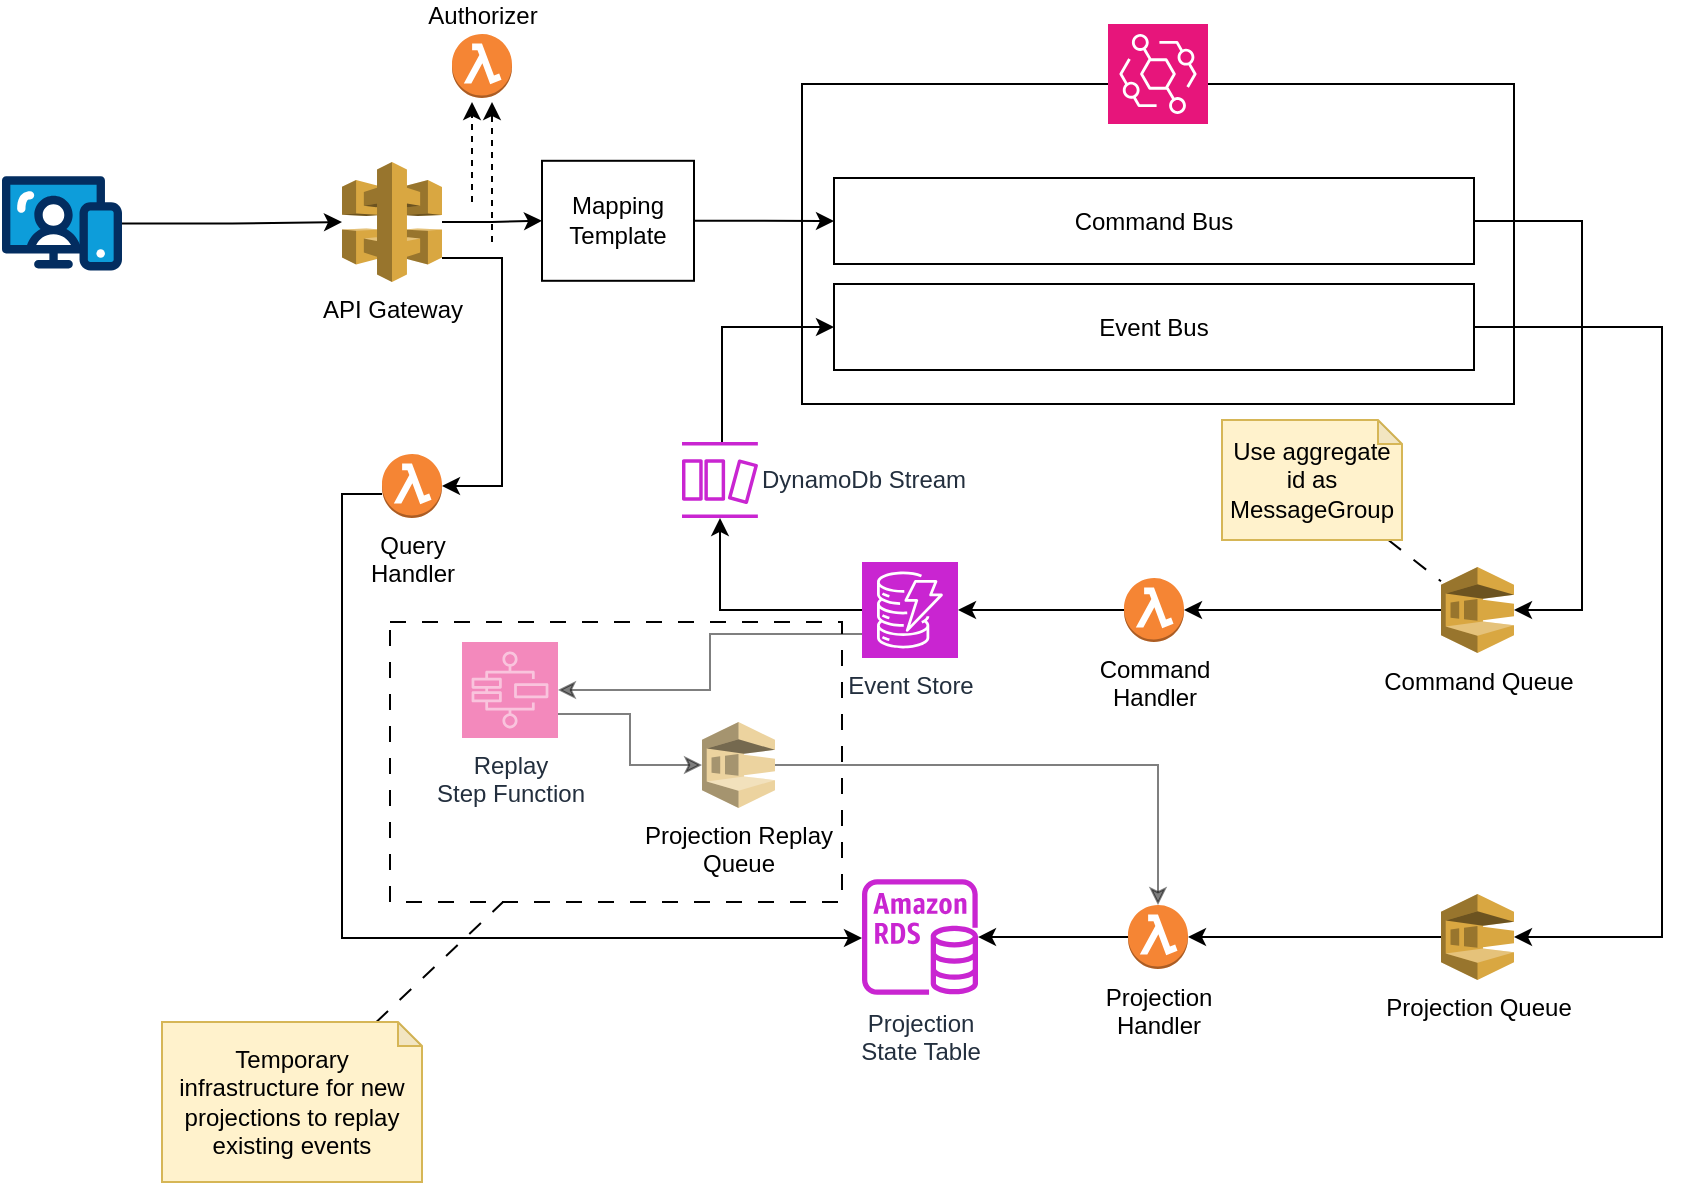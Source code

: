 <mxfile version="24.1.0" type="device">
  <diagram name="Page-1" id="IZArVk3bthfFl5n1hTx3">
    <mxGraphModel dx="1088" dy="637" grid="1" gridSize="10" guides="1" tooltips="1" connect="1" arrows="1" fold="1" page="1" pageScale="1" pageWidth="827" pageHeight="1169" math="0" shadow="0">
      <root>
        <mxCell id="0" />
        <mxCell id="1" parent="0" />
        <mxCell id="jeh4MoZEL8pX43xTBR2h-48" value="" style="rounded=0;whiteSpace=wrap;html=1;dashed=1;dashPattern=8 8;" vertex="1" parent="1">
          <mxGeometry x="224" y="340" width="226" height="140" as="geometry" />
        </mxCell>
        <mxCell id="jeh4MoZEL8pX43xTBR2h-18" style="edgeStyle=orthogonalEdgeStyle;rounded=0;orthogonalLoop=1;jettySize=auto;html=1;exitX=1;exitY=0.8;exitDx=0;exitDy=0;exitPerimeter=0;entryX=1;entryY=0.5;entryDx=0;entryDy=0;entryPerimeter=0;" edge="1" parent="1" source="jeh4MoZEL8pX43xTBR2h-1" target="jeh4MoZEL8pX43xTBR2h-16">
          <mxGeometry relative="1" as="geometry">
            <Array as="points">
              <mxPoint x="280" y="158" />
              <mxPoint x="280" y="272" />
            </Array>
          </mxGeometry>
        </mxCell>
        <mxCell id="jeh4MoZEL8pX43xTBR2h-1" value="API Gateway" style="outlineConnect=0;dashed=0;verticalLabelPosition=bottom;verticalAlign=top;align=center;html=1;shape=mxgraph.aws3.api_gateway;fillColor=#D9A741;gradientColor=none;" vertex="1" parent="1">
          <mxGeometry x="200" y="110" width="50" height="60" as="geometry" />
        </mxCell>
        <mxCell id="jeh4MoZEL8pX43xTBR2h-3" style="edgeStyle=orthogonalEdgeStyle;rounded=0;orthogonalLoop=1;jettySize=auto;html=1;" edge="1" parent="1" source="jeh4MoZEL8pX43xTBR2h-2" target="jeh4MoZEL8pX43xTBR2h-1">
          <mxGeometry relative="1" as="geometry" />
        </mxCell>
        <mxCell id="jeh4MoZEL8pX43xTBR2h-2" value="" style="verticalLabelPosition=bottom;aspect=fixed;html=1;shape=mxgraph.salesforce.web;" vertex="1" parent="1">
          <mxGeometry x="30" y="117" width="60" height="47.4" as="geometry" />
        </mxCell>
        <mxCell id="jeh4MoZEL8pX43xTBR2h-5" value="" style="rounded=0;whiteSpace=wrap;html=1;" vertex="1" parent="1">
          <mxGeometry x="430" y="71" width="356" height="160" as="geometry" />
        </mxCell>
        <mxCell id="jeh4MoZEL8pX43xTBR2h-4" value="" style="sketch=0;points=[[0,0,0],[0.25,0,0],[0.5,0,0],[0.75,0,0],[1,0,0],[0,1,0],[0.25,1,0],[0.5,1,0],[0.75,1,0],[1,1,0],[0,0.25,0],[0,0.5,0],[0,0.75,0],[1,0.25,0],[1,0.5,0],[1,0.75,0]];outlineConnect=0;fontColor=#232F3E;fillColor=#E7157B;strokeColor=#ffffff;dashed=0;verticalLabelPosition=bottom;verticalAlign=top;align=center;html=1;fontSize=12;fontStyle=0;aspect=fixed;shape=mxgraph.aws4.resourceIcon;resIcon=mxgraph.aws4.eventbridge;" vertex="1" parent="1">
          <mxGeometry x="583" y="41" width="50" height="50" as="geometry" />
        </mxCell>
        <mxCell id="jeh4MoZEL8pX43xTBR2h-25" style="edgeStyle=orthogonalEdgeStyle;rounded=0;orthogonalLoop=1;jettySize=auto;html=1;" edge="1" parent="1" source="jeh4MoZEL8pX43xTBR2h-8" target="jeh4MoZEL8pX43xTBR2h-23">
          <mxGeometry relative="1" as="geometry">
            <Array as="points">
              <mxPoint x="820" y="140" />
              <mxPoint x="820" y="334" />
            </Array>
          </mxGeometry>
        </mxCell>
        <mxCell id="jeh4MoZEL8pX43xTBR2h-8" value="Command Bus" style="rounded=0;whiteSpace=wrap;html=1;" vertex="1" parent="1">
          <mxGeometry x="446" y="118" width="320" height="43" as="geometry" />
        </mxCell>
        <mxCell id="jeh4MoZEL8pX43xTBR2h-9" value="Event Bus" style="rounded=0;whiteSpace=wrap;html=1;" vertex="1" parent="1">
          <mxGeometry x="446" y="171" width="320" height="43" as="geometry" />
        </mxCell>
        <mxCell id="jeh4MoZEL8pX43xTBR2h-10" style="edgeStyle=orthogonalEdgeStyle;rounded=0;orthogonalLoop=1;jettySize=auto;html=1;entryX=0;entryY=0.5;entryDx=0;entryDy=0;" edge="1" parent="1" source="jeh4MoZEL8pX43xTBR2h-1" target="jeh4MoZEL8pX43xTBR2h-11">
          <mxGeometry relative="1" as="geometry" />
        </mxCell>
        <mxCell id="jeh4MoZEL8pX43xTBR2h-12" style="edgeStyle=orthogonalEdgeStyle;rounded=0;orthogonalLoop=1;jettySize=auto;html=1;" edge="1" parent="1" source="jeh4MoZEL8pX43xTBR2h-11" target="jeh4MoZEL8pX43xTBR2h-8">
          <mxGeometry relative="1" as="geometry" />
        </mxCell>
        <mxCell id="jeh4MoZEL8pX43xTBR2h-11" value="Mapping Template" style="rounded=0;whiteSpace=wrap;html=1;" vertex="1" parent="1">
          <mxGeometry x="300" y="109.4" width="76" height="60" as="geometry" />
        </mxCell>
        <mxCell id="jeh4MoZEL8pX43xTBR2h-13" value="Authorizer" style="outlineConnect=0;dashed=0;verticalLabelPosition=top;verticalAlign=bottom;align=center;html=1;shape=mxgraph.aws3.lambda_function;fillColor=#F58534;gradientColor=none;labelPosition=center;" vertex="1" parent="1">
          <mxGeometry x="255" y="46" width="30" height="32" as="geometry" />
        </mxCell>
        <mxCell id="jeh4MoZEL8pX43xTBR2h-15" value="" style="endArrow=classic;html=1;rounded=0;dashed=1;" edge="1" parent="1">
          <mxGeometry width="50" height="50" relative="1" as="geometry">
            <mxPoint x="265" y="130" as="sourcePoint" />
            <mxPoint x="265" y="80" as="targetPoint" />
          </mxGeometry>
        </mxCell>
        <mxCell id="jeh4MoZEL8pX43xTBR2h-38" style="edgeStyle=orthogonalEdgeStyle;rounded=0;orthogonalLoop=1;jettySize=auto;html=1;" edge="1" parent="1" source="jeh4MoZEL8pX43xTBR2h-16" target="jeh4MoZEL8pX43xTBR2h-36">
          <mxGeometry relative="1" as="geometry">
            <Array as="points">
              <mxPoint x="200" y="276" />
              <mxPoint x="200" y="498" />
            </Array>
          </mxGeometry>
        </mxCell>
        <mxCell id="jeh4MoZEL8pX43xTBR2h-16" value="Query&lt;div&gt;Handler&lt;/div&gt;" style="outlineConnect=0;dashed=0;verticalLabelPosition=bottom;verticalAlign=top;align=center;html=1;shape=mxgraph.aws3.lambda_function;fillColor=#F58534;gradientColor=none;labelPosition=center;" vertex="1" parent="1">
          <mxGeometry x="220" y="256" width="30" height="32" as="geometry" />
        </mxCell>
        <mxCell id="jeh4MoZEL8pX43xTBR2h-29" style="edgeStyle=orthogonalEdgeStyle;rounded=0;orthogonalLoop=1;jettySize=auto;html=1;" edge="1" parent="1" source="jeh4MoZEL8pX43xTBR2h-19" target="jeh4MoZEL8pX43xTBR2h-28">
          <mxGeometry relative="1" as="geometry" />
        </mxCell>
        <mxCell id="jeh4MoZEL8pX43xTBR2h-19" value="Event Store" style="sketch=0;points=[[0,0,0],[0.25,0,0],[0.5,0,0],[0.75,0,0],[1,0,0],[0,1,0],[0.25,1,0],[0.5,1,0],[0.75,1,0],[1,1,0],[0,0.25,0],[0,0.5,0],[0,0.75,0],[1,0.25,0],[1,0.5,0],[1,0.75,0]];outlineConnect=0;fontColor=#232F3E;fillColor=#C925D1;strokeColor=#ffffff;dashed=0;verticalLabelPosition=bottom;verticalAlign=top;align=center;html=1;fontSize=12;fontStyle=0;aspect=fixed;shape=mxgraph.aws4.resourceIcon;resIcon=mxgraph.aws4.dynamodb;" vertex="1" parent="1">
          <mxGeometry x="460" y="310" width="48" height="48" as="geometry" />
        </mxCell>
        <mxCell id="jeh4MoZEL8pX43xTBR2h-21" style="edgeStyle=orthogonalEdgeStyle;rounded=0;orthogonalLoop=1;jettySize=auto;html=1;" edge="1" parent="1" source="jeh4MoZEL8pX43xTBR2h-20" target="jeh4MoZEL8pX43xTBR2h-19">
          <mxGeometry relative="1" as="geometry" />
        </mxCell>
        <mxCell id="jeh4MoZEL8pX43xTBR2h-20" value="Command&lt;div&gt;Handler&lt;/div&gt;" style="outlineConnect=0;dashed=0;verticalLabelPosition=bottom;verticalAlign=top;align=center;html=1;shape=mxgraph.aws3.lambda_function;fillColor=#F58534;gradientColor=none;labelPosition=center;" vertex="1" parent="1">
          <mxGeometry x="591" y="318" width="30" height="32" as="geometry" />
        </mxCell>
        <mxCell id="jeh4MoZEL8pX43xTBR2h-23" value="Command Queue" style="outlineConnect=0;dashed=0;verticalLabelPosition=bottom;verticalAlign=top;align=center;html=1;shape=mxgraph.aws3.sqs;fillColor=#D9A741;gradientColor=none;" vertex="1" parent="1">
          <mxGeometry x="749.5" y="312.5" width="36.5" height="43" as="geometry" />
        </mxCell>
        <mxCell id="jeh4MoZEL8pX43xTBR2h-24" style="edgeStyle=orthogonalEdgeStyle;rounded=0;orthogonalLoop=1;jettySize=auto;html=1;entryX=1;entryY=0.5;entryDx=0;entryDy=0;entryPerimeter=0;" edge="1" parent="1" source="jeh4MoZEL8pX43xTBR2h-23" target="jeh4MoZEL8pX43xTBR2h-20">
          <mxGeometry relative="1" as="geometry" />
        </mxCell>
        <mxCell id="jeh4MoZEL8pX43xTBR2h-27" style="rounded=0;orthogonalLoop=1;jettySize=auto;html=1;dashed=1;dashPattern=8 8;endArrow=none;endFill=0;" edge="1" parent="1" source="jeh4MoZEL8pX43xTBR2h-26" target="jeh4MoZEL8pX43xTBR2h-23">
          <mxGeometry relative="1" as="geometry" />
        </mxCell>
        <mxCell id="jeh4MoZEL8pX43xTBR2h-26" value="Use aggregate id as MessageGroup" style="shape=note;whiteSpace=wrap;html=1;backgroundOutline=1;darkOpacity=0.05;size=12;fillColor=#fff2cc;strokeColor=#d6b656;" vertex="1" parent="1">
          <mxGeometry x="640" y="239" width="90" height="60" as="geometry" />
        </mxCell>
        <mxCell id="jeh4MoZEL8pX43xTBR2h-30" style="edgeStyle=orthogonalEdgeStyle;rounded=0;orthogonalLoop=1;jettySize=auto;html=1;entryX=0;entryY=0.5;entryDx=0;entryDy=0;" edge="1" parent="1" source="jeh4MoZEL8pX43xTBR2h-28" target="jeh4MoZEL8pX43xTBR2h-9">
          <mxGeometry relative="1" as="geometry">
            <Array as="points">
              <mxPoint x="390" y="193" />
            </Array>
          </mxGeometry>
        </mxCell>
        <mxCell id="jeh4MoZEL8pX43xTBR2h-28" value="DynamoDb Stream" style="sketch=0;outlineConnect=0;fontColor=#232F3E;gradientColor=none;fillColor=#C925D1;strokeColor=none;dashed=0;verticalLabelPosition=middle;verticalAlign=middle;align=left;html=1;fontSize=12;fontStyle=0;aspect=fixed;pointerEvents=1;shape=mxgraph.aws4.dynamodb_stream;labelPosition=right;" vertex="1" parent="1">
          <mxGeometry x="370" y="250" width="38" height="38" as="geometry" />
        </mxCell>
        <mxCell id="jeh4MoZEL8pX43xTBR2h-31" value="Projection Queue" style="outlineConnect=0;dashed=0;verticalLabelPosition=bottom;verticalAlign=top;align=center;html=1;shape=mxgraph.aws3.sqs;fillColor=#D9A741;gradientColor=none;" vertex="1" parent="1">
          <mxGeometry x="749.5" y="476" width="36.5" height="43" as="geometry" />
        </mxCell>
        <mxCell id="jeh4MoZEL8pX43xTBR2h-32" style="edgeStyle=orthogonalEdgeStyle;rounded=0;orthogonalLoop=1;jettySize=auto;html=1;entryX=1;entryY=0.5;entryDx=0;entryDy=0;entryPerimeter=0;" edge="1" parent="1" source="jeh4MoZEL8pX43xTBR2h-9" target="jeh4MoZEL8pX43xTBR2h-31">
          <mxGeometry relative="1" as="geometry">
            <Array as="points">
              <mxPoint x="860" y="193" />
              <mxPoint x="860" y="498" />
            </Array>
          </mxGeometry>
        </mxCell>
        <mxCell id="jeh4MoZEL8pX43xTBR2h-37" style="edgeStyle=orthogonalEdgeStyle;rounded=0;orthogonalLoop=1;jettySize=auto;html=1;" edge="1" parent="1" source="jeh4MoZEL8pX43xTBR2h-33" target="jeh4MoZEL8pX43xTBR2h-36">
          <mxGeometry relative="1" as="geometry" />
        </mxCell>
        <mxCell id="jeh4MoZEL8pX43xTBR2h-33" value="Projection&lt;div&gt;Handler&lt;/div&gt;" style="outlineConnect=0;dashed=0;verticalLabelPosition=bottom;verticalAlign=top;align=center;html=1;shape=mxgraph.aws3.lambda_function;fillColor=#F58534;gradientColor=none;labelPosition=center;" vertex="1" parent="1">
          <mxGeometry x="593" y="481.5" width="30" height="32" as="geometry" />
        </mxCell>
        <mxCell id="jeh4MoZEL8pX43xTBR2h-34" style="edgeStyle=orthogonalEdgeStyle;rounded=0;orthogonalLoop=1;jettySize=auto;html=1;entryX=1;entryY=0.5;entryDx=0;entryDy=0;entryPerimeter=0;" edge="1" parent="1" source="jeh4MoZEL8pX43xTBR2h-31" target="jeh4MoZEL8pX43xTBR2h-33">
          <mxGeometry relative="1" as="geometry" />
        </mxCell>
        <mxCell id="jeh4MoZEL8pX43xTBR2h-36" value="Projection&lt;div&gt;State Table&lt;/div&gt;" style="sketch=0;outlineConnect=0;fontColor=#232F3E;gradientColor=none;fillColor=#C925D1;strokeColor=none;dashed=0;verticalLabelPosition=bottom;verticalAlign=top;align=center;html=1;fontSize=12;fontStyle=0;aspect=fixed;pointerEvents=1;shape=mxgraph.aws4.rds_instance;" vertex="1" parent="1">
          <mxGeometry x="460" y="468.5" width="58" height="58" as="geometry" />
        </mxCell>
        <mxCell id="jeh4MoZEL8pX43xTBR2h-40" style="edgeStyle=orthogonalEdgeStyle;rounded=0;orthogonalLoop=1;jettySize=auto;html=1;opacity=50;" edge="1" parent="1" source="jeh4MoZEL8pX43xTBR2h-39" target="jeh4MoZEL8pX43xTBR2h-33">
          <mxGeometry relative="1" as="geometry" />
        </mxCell>
        <mxCell id="jeh4MoZEL8pX43xTBR2h-39" value="Projection Replay&lt;div&gt;Queue&lt;/div&gt;" style="outlineConnect=0;dashed=0;verticalLabelPosition=bottom;verticalAlign=top;align=center;html=1;shape=mxgraph.aws3.sqs;fillColor=#D9A741;gradientColor=none;opacity=50;" vertex="1" parent="1">
          <mxGeometry x="380" y="390" width="36.5" height="43" as="geometry" />
        </mxCell>
        <mxCell id="jeh4MoZEL8pX43xTBR2h-43" style="edgeStyle=orthogonalEdgeStyle;rounded=0;orthogonalLoop=1;jettySize=auto;html=1;exitX=1;exitY=0.75;exitDx=0;exitDy=0;exitPerimeter=0;opacity=50;" edge="1" parent="1" source="jeh4MoZEL8pX43xTBR2h-41" target="jeh4MoZEL8pX43xTBR2h-39">
          <mxGeometry relative="1" as="geometry" />
        </mxCell>
        <mxCell id="jeh4MoZEL8pX43xTBR2h-41" value="Replay&lt;div&gt;Step Function&lt;/div&gt;" style="sketch=0;points=[[0,0,0],[0.25,0,0],[0.5,0,0],[0.75,0,0],[1,0,0],[0,1,0],[0.25,1,0],[0.5,1,0],[0.75,1,0],[1,1,0],[0,0.25,0],[0,0.5,0],[0,0.75,0],[1,0.25,0],[1,0.5,0],[1,0.75,0]];outlineConnect=0;fontColor=#232F3E;fillColor=#E7157B;strokeColor=#ffffff;dashed=0;verticalLabelPosition=bottom;verticalAlign=top;align=center;html=1;fontSize=12;fontStyle=0;aspect=fixed;shape=mxgraph.aws4.resourceIcon;resIcon=mxgraph.aws4.step_functions;opacity=50;" vertex="1" parent="1">
          <mxGeometry x="260" y="350" width="48" height="48" as="geometry" />
        </mxCell>
        <mxCell id="jeh4MoZEL8pX43xTBR2h-42" style="edgeStyle=orthogonalEdgeStyle;rounded=0;orthogonalLoop=1;jettySize=auto;html=1;entryX=1;entryY=0.5;entryDx=0;entryDy=0;entryPerimeter=0;exitX=0;exitY=0.75;exitDx=0;exitDy=0;exitPerimeter=0;opacity=50;" edge="1" parent="1" source="jeh4MoZEL8pX43xTBR2h-19" target="jeh4MoZEL8pX43xTBR2h-41">
          <mxGeometry relative="1" as="geometry" />
        </mxCell>
        <mxCell id="jeh4MoZEL8pX43xTBR2h-45" value="" style="endArrow=classic;html=1;rounded=0;dashed=1;" edge="1" parent="1">
          <mxGeometry width="50" height="50" relative="1" as="geometry">
            <mxPoint x="275" y="150" as="sourcePoint" />
            <mxPoint x="275" y="80" as="targetPoint" />
          </mxGeometry>
        </mxCell>
        <mxCell id="jeh4MoZEL8pX43xTBR2h-47" style="rounded=0;orthogonalLoop=1;jettySize=auto;html=1;dashed=1;endArrow=none;endFill=0;dashPattern=8 8;entryX=0.25;entryY=1;entryDx=0;entryDy=0;" edge="1" parent="1" source="jeh4MoZEL8pX43xTBR2h-46" target="jeh4MoZEL8pX43xTBR2h-48">
          <mxGeometry relative="1" as="geometry">
            <mxPoint x="260" y="480" as="targetPoint" />
          </mxGeometry>
        </mxCell>
        <mxCell id="jeh4MoZEL8pX43xTBR2h-46" value="Temporary infrastructure for new projections to replay existing events" style="shape=note;whiteSpace=wrap;html=1;backgroundOutline=1;darkOpacity=0.05;size=12;fillColor=#fff2cc;strokeColor=#d6b656;" vertex="1" parent="1">
          <mxGeometry x="110" y="540" width="130" height="80" as="geometry" />
        </mxCell>
      </root>
    </mxGraphModel>
  </diagram>
</mxfile>
